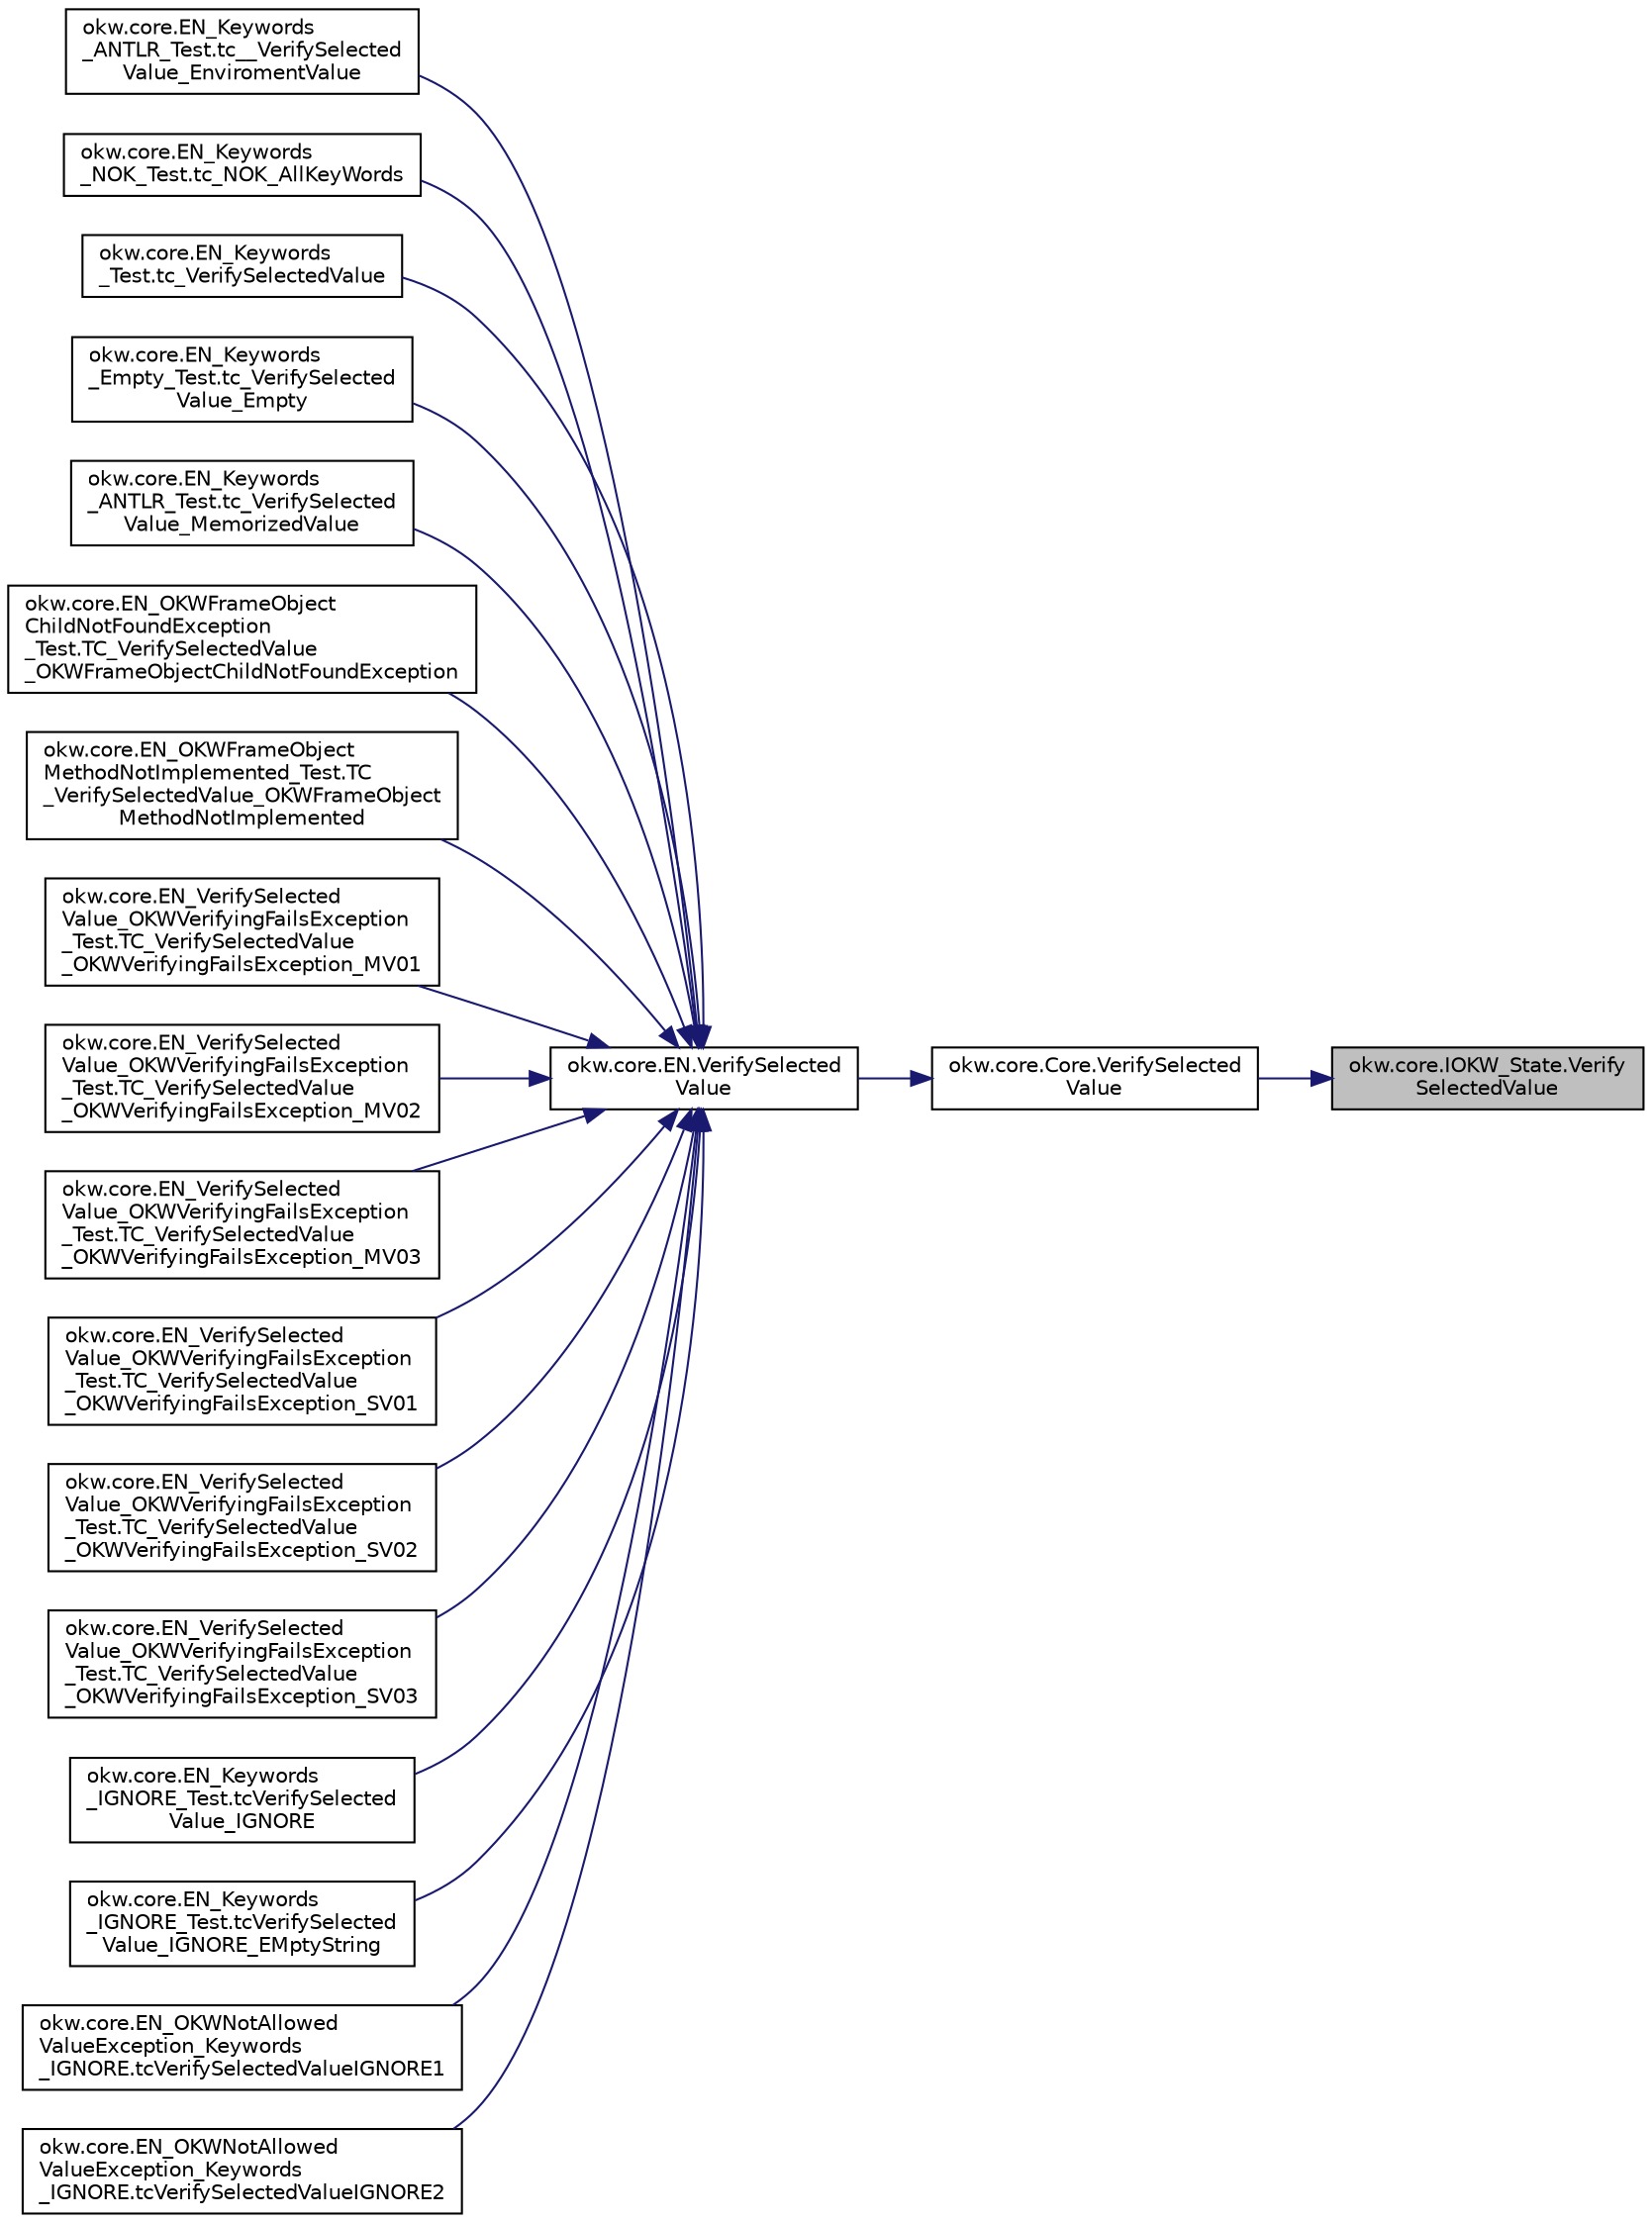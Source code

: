 digraph "okw.core.IOKW_State.VerifySelectedValue"
{
 // INTERACTIVE_SVG=YES
 // LATEX_PDF_SIZE
  edge [fontname="Helvetica",fontsize="10",labelfontname="Helvetica",labelfontsize="10"];
  node [fontname="Helvetica",fontsize="10",shape=record];
  rankdir="RL";
  Node1 [label="okw.core.IOKW_State.Verify\lSelectedValue",height=0.2,width=0.4,color="black", fillcolor="grey75", style="filled", fontcolor="black",tooltip="Vergleicht den ausgewählten Wert des gegebenen Listenobjekts mit dem erwarteten Wert."];
  Node1 -> Node2 [dir="back",color="midnightblue",fontsize="10",style="solid",fontname="Helvetica"];
  Node2 [label="okw.core.Core.VerifySelected\lValue",height=0.2,width=0.4,color="black", fillcolor="white", style="filled",URL="$classokw_1_1core_1_1_core.html#ab243fc4ed28faf2ee9e7cd3123b8f13c",tooltip="Vergleicht den ausgewählten Wert des gegebenen Listenobjekts mit dem erwarteten Wert."];
  Node2 -> Node3 [dir="back",color="midnightblue",fontsize="10",style="solid",fontname="Helvetica"];
  Node3 [label="okw.core.EN.VerifySelected\lValue",height=0.2,width=0.4,color="black", fillcolor="white", style="filled",URL="$classokw_1_1core_1_1_e_n.html#a535232918db76d11b92e1c00d24e228b",tooltip="Vergleicht den ausgewählten Wert des gegebenen Listenobjekts mit dem erwarteten Wert."];
  Node3 -> Node4 [dir="back",color="midnightblue",fontsize="10",style="solid",fontname="Helvetica"];
  Node4 [label="okw.core.EN_Keywords\l_ANTLR_Test.tc__VerifySelected\lValue_EnviromentValue",height=0.2,width=0.4,color="black", fillcolor="white", style="filled",URL="$classokw_1_1core_1_1_e_n___keywords___a_n_t_l_r___test.html#a4a3c50b3260d3b7e3218e073177ab15e",tooltip=" "];
  Node3 -> Node5 [dir="back",color="midnightblue",fontsize="10",style="solid",fontname="Helvetica"];
  Node5 [label="okw.core.EN_Keywords\l_NOK_Test.tc_NOK_AllKeyWords",height=0.2,width=0.4,color="black", fillcolor="white", style="filled",URL="$classokw_1_1core_1_1_e_n___keywords___n_o_k___test.html#a81a960a2341dfb0e27da7871291c84dc",tooltip="Prüft methoden aufruf für einen einfachen Click."];
  Node3 -> Node6 [dir="back",color="midnightblue",fontsize="10",style="solid",fontname="Helvetica"];
  Node6 [label="okw.core.EN_Keywords\l_Test.tc_VerifySelectedValue",height=0.2,width=0.4,color="black", fillcolor="white", style="filled",URL="$classokw_1_1core_1_1_e_n___keywords___test.html#a3b46cf578ee7fdc21a81fa090865badd",tooltip=" "];
  Node3 -> Node7 [dir="back",color="midnightblue",fontsize="10",style="solid",fontname="Helvetica"];
  Node7 [label="okw.core.EN_Keywords\l_Empty_Test.tc_VerifySelected\lValue_Empty",height=0.2,width=0.4,color="black", fillcolor="white", style="filled",URL="$classokw_1_1core_1_1_e_n___keywords___empty___test.html#a762d53bca89c6648f77cb3186c4740c6",tooltip="Prüft \"${EMPTY}\" für das Schlüsslewort VerifySelectedValue(strng,string)"];
  Node3 -> Node8 [dir="back",color="midnightblue",fontsize="10",style="solid",fontname="Helvetica"];
  Node8 [label="okw.core.EN_Keywords\l_ANTLR_Test.tc_VerifySelected\lValue_MemorizedValue",height=0.2,width=0.4,color="black", fillcolor="white", style="filled",URL="$classokw_1_1core_1_1_e_n___keywords___a_n_t_l_r___test.html#a2e571d88e1e787c667895a18569f0ca7",tooltip=" "];
  Node3 -> Node9 [dir="back",color="midnightblue",fontsize="10",style="solid",fontname="Helvetica"];
  Node9 [label="okw.core.EN_OKWFrameObject\lChildNotFoundException\l_Test.TC_VerifySelectedValue\l_OKWFrameObjectChildNotFoundException",height=0.2,width=0.4,color="black", fillcolor="white", style="filled",URL="$classokw_1_1core_1_1_e_n___o_k_w_frame_object_child_not_found_exception___test.html#afa42441d0abafeb5fb1e91a373434802",tooltip="Prüft ob die Ausnahme OKWFrameObjectChildNotFoundException durch die VerifySelected ausgelöst wird,..."];
  Node3 -> Node10 [dir="back",color="midnightblue",fontsize="10",style="solid",fontname="Helvetica"];
  Node10 [label="okw.core.EN_OKWFrameObject\lMethodNotImplemented_Test.TC\l_VerifySelectedValue_OKWFrameObject\lMethodNotImplemented",height=0.2,width=0.4,color="black", fillcolor="white", style="filled",URL="$classokw_1_1core_1_1_e_n___o_k_w_frame_object_method_not_implemented___test.html#af4ff493b3f95375ba46e655d45c15df7",tooltip="Prüft ob die Ausnahme OKWFrameObjectMethodNotImplemented von VerifySelectedValue( FN,..."];
  Node3 -> Node11 [dir="back",color="midnightblue",fontsize="10",style="solid",fontname="Helvetica"];
  Node11 [label="okw.core.EN_VerifySelected\lValue_OKWVerifyingFailsException\l_Test.TC_VerifySelectedValue\l_OKWVerifyingFailsException_MV01",height=0.2,width=0.4,color="black", fillcolor="white", style="filled",URL="$classokw_1_1core_1_1_e_n___verify_selected_value___o_k_w_verifying_fails_exception___test.html#abef57ed3f025bf0dc58224d554057386",tooltip="Prüft, ob die Ausnahme OKWVerifyingFailsException bei einem Soll/Ist-Vergleich ausgelöst wird."];
  Node3 -> Node12 [dir="back",color="midnightblue",fontsize="10",style="solid",fontname="Helvetica"];
  Node12 [label="okw.core.EN_VerifySelected\lValue_OKWVerifyingFailsException\l_Test.TC_VerifySelectedValue\l_OKWVerifyingFailsException_MV02",height=0.2,width=0.4,color="black", fillcolor="white", style="filled",URL="$classokw_1_1core_1_1_e_n___verify_selected_value___o_k_w_verifying_fails_exception___test.html#a2355a61765ba3c7b913da782d649f99e",tooltip="Prüft, ob die Ausnahme OKWVerifyingFailsException bei einem Soll/Ist-Vergleich ausgelöst wird."];
  Node3 -> Node13 [dir="back",color="midnightblue",fontsize="10",style="solid",fontname="Helvetica"];
  Node13 [label="okw.core.EN_VerifySelected\lValue_OKWVerifyingFailsException\l_Test.TC_VerifySelectedValue\l_OKWVerifyingFailsException_MV03",height=0.2,width=0.4,color="black", fillcolor="white", style="filled",URL="$classokw_1_1core_1_1_e_n___verify_selected_value___o_k_w_verifying_fails_exception___test.html#ae186ccc49a6722562a5b1c36477837d9",tooltip="Prüft, ob die Ausnahme OKWVerifyingFailsException bei einem Soll/Ist-Vergleich ausgelöst wird."];
  Node3 -> Node14 [dir="back",color="midnightblue",fontsize="10",style="solid",fontname="Helvetica"];
  Node14 [label="okw.core.EN_VerifySelected\lValue_OKWVerifyingFailsException\l_Test.TC_VerifySelectedValue\l_OKWVerifyingFailsException_SV01",height=0.2,width=0.4,color="black", fillcolor="white", style="filled",URL="$classokw_1_1core_1_1_e_n___verify_selected_value___o_k_w_verifying_fails_exception___test.html#aba63ded3310097f2974ddde223902277",tooltip="Prüft, ob die Ausnahme OKWVerifyingFailsException bei einem Soll/Ist-Vergleich ausgelöst wird."];
  Node3 -> Node15 [dir="back",color="midnightblue",fontsize="10",style="solid",fontname="Helvetica"];
  Node15 [label="okw.core.EN_VerifySelected\lValue_OKWVerifyingFailsException\l_Test.TC_VerifySelectedValue\l_OKWVerifyingFailsException_SV02",height=0.2,width=0.4,color="black", fillcolor="white", style="filled",URL="$classokw_1_1core_1_1_e_n___verify_selected_value___o_k_w_verifying_fails_exception___test.html#a0cb77b88d7248a689abc429f6d64fa28",tooltip="Prüft, ob die Ausnahme OKWVerifyingFailsException bei einem Soll/Ist-Vergleich ausgelöst wird."];
  Node3 -> Node16 [dir="back",color="midnightblue",fontsize="10",style="solid",fontname="Helvetica"];
  Node16 [label="okw.core.EN_VerifySelected\lValue_OKWVerifyingFailsException\l_Test.TC_VerifySelectedValue\l_OKWVerifyingFailsException_SV03",height=0.2,width=0.4,color="black", fillcolor="white", style="filled",URL="$classokw_1_1core_1_1_e_n___verify_selected_value___o_k_w_verifying_fails_exception___test.html#a924a5b61977c15ffe9cdb5ead808034c",tooltip="Prüft, ob die Ausnahme OKWVerifyingFailsException bei einem Soll/Ist-Vergleich ausgelöst wird."];
  Node3 -> Node17 [dir="back",color="midnightblue",fontsize="10",style="solid",fontname="Helvetica"];
  Node17 [label="okw.core.EN_Keywords\l_IGNORE_Test.tcVerifySelected\lValue_IGNORE",height=0.2,width=0.4,color="black", fillcolor="white", style="filled",URL="$classokw_1_1core_1_1_e_n___keywords___i_g_n_o_r_e___test.html#acaac9322263089ec8f8820df373ebf59",tooltip=" "];
  Node3 -> Node18 [dir="back",color="midnightblue",fontsize="10",style="solid",fontname="Helvetica"];
  Node18 [label="okw.core.EN_Keywords\l_IGNORE_Test.tcVerifySelected\lValue_IGNORE_EMptyString",height=0.2,width=0.4,color="black", fillcolor="white", style="filled",URL="$classokw_1_1core_1_1_e_n___keywords___i_g_n_o_r_e___test.html#a981afd9a4d000fd52b227a8f63a2a83d",tooltip=" "];
  Node3 -> Node19 [dir="back",color="midnightblue",fontsize="10",style="solid",fontname="Helvetica"];
  Node19 [label="okw.core.EN_OKWNotAllowed\lValueException_Keywords\l_IGNORE.tcVerifySelectedValueIGNORE1",height=0.2,width=0.4,color="black", fillcolor="white", style="filled",URL="$classokw_1_1core_1_1_e_n___o_k_w_not_allowed_value_exception___keywords___i_g_n_o_r_e.html#aa1091fdbff7395059c1f764ffcba24fc",tooltip="Prüft ob \"${IGNORE} \" die Ausnahme okw.exceptions.OKWNotAllowedValueException auslöst."];
  Node3 -> Node20 [dir="back",color="midnightblue",fontsize="10",style="solid",fontname="Helvetica"];
  Node20 [label="okw.core.EN_OKWNotAllowed\lValueException_Keywords\l_IGNORE.tcVerifySelectedValueIGNORE2",height=0.2,width=0.4,color="black", fillcolor="white", style="filled",URL="$classokw_1_1core_1_1_e_n___o_k_w_not_allowed_value_exception___keywords___i_g_n_o_r_e.html#a88284aecd0833ca5766d472ffee13a6b",tooltip="Prüft ob \"\"${IGNORE}${TCN}\" die Ausnahme okw.exceptions.OKWNotAllowedValueException auslöst."];
}
